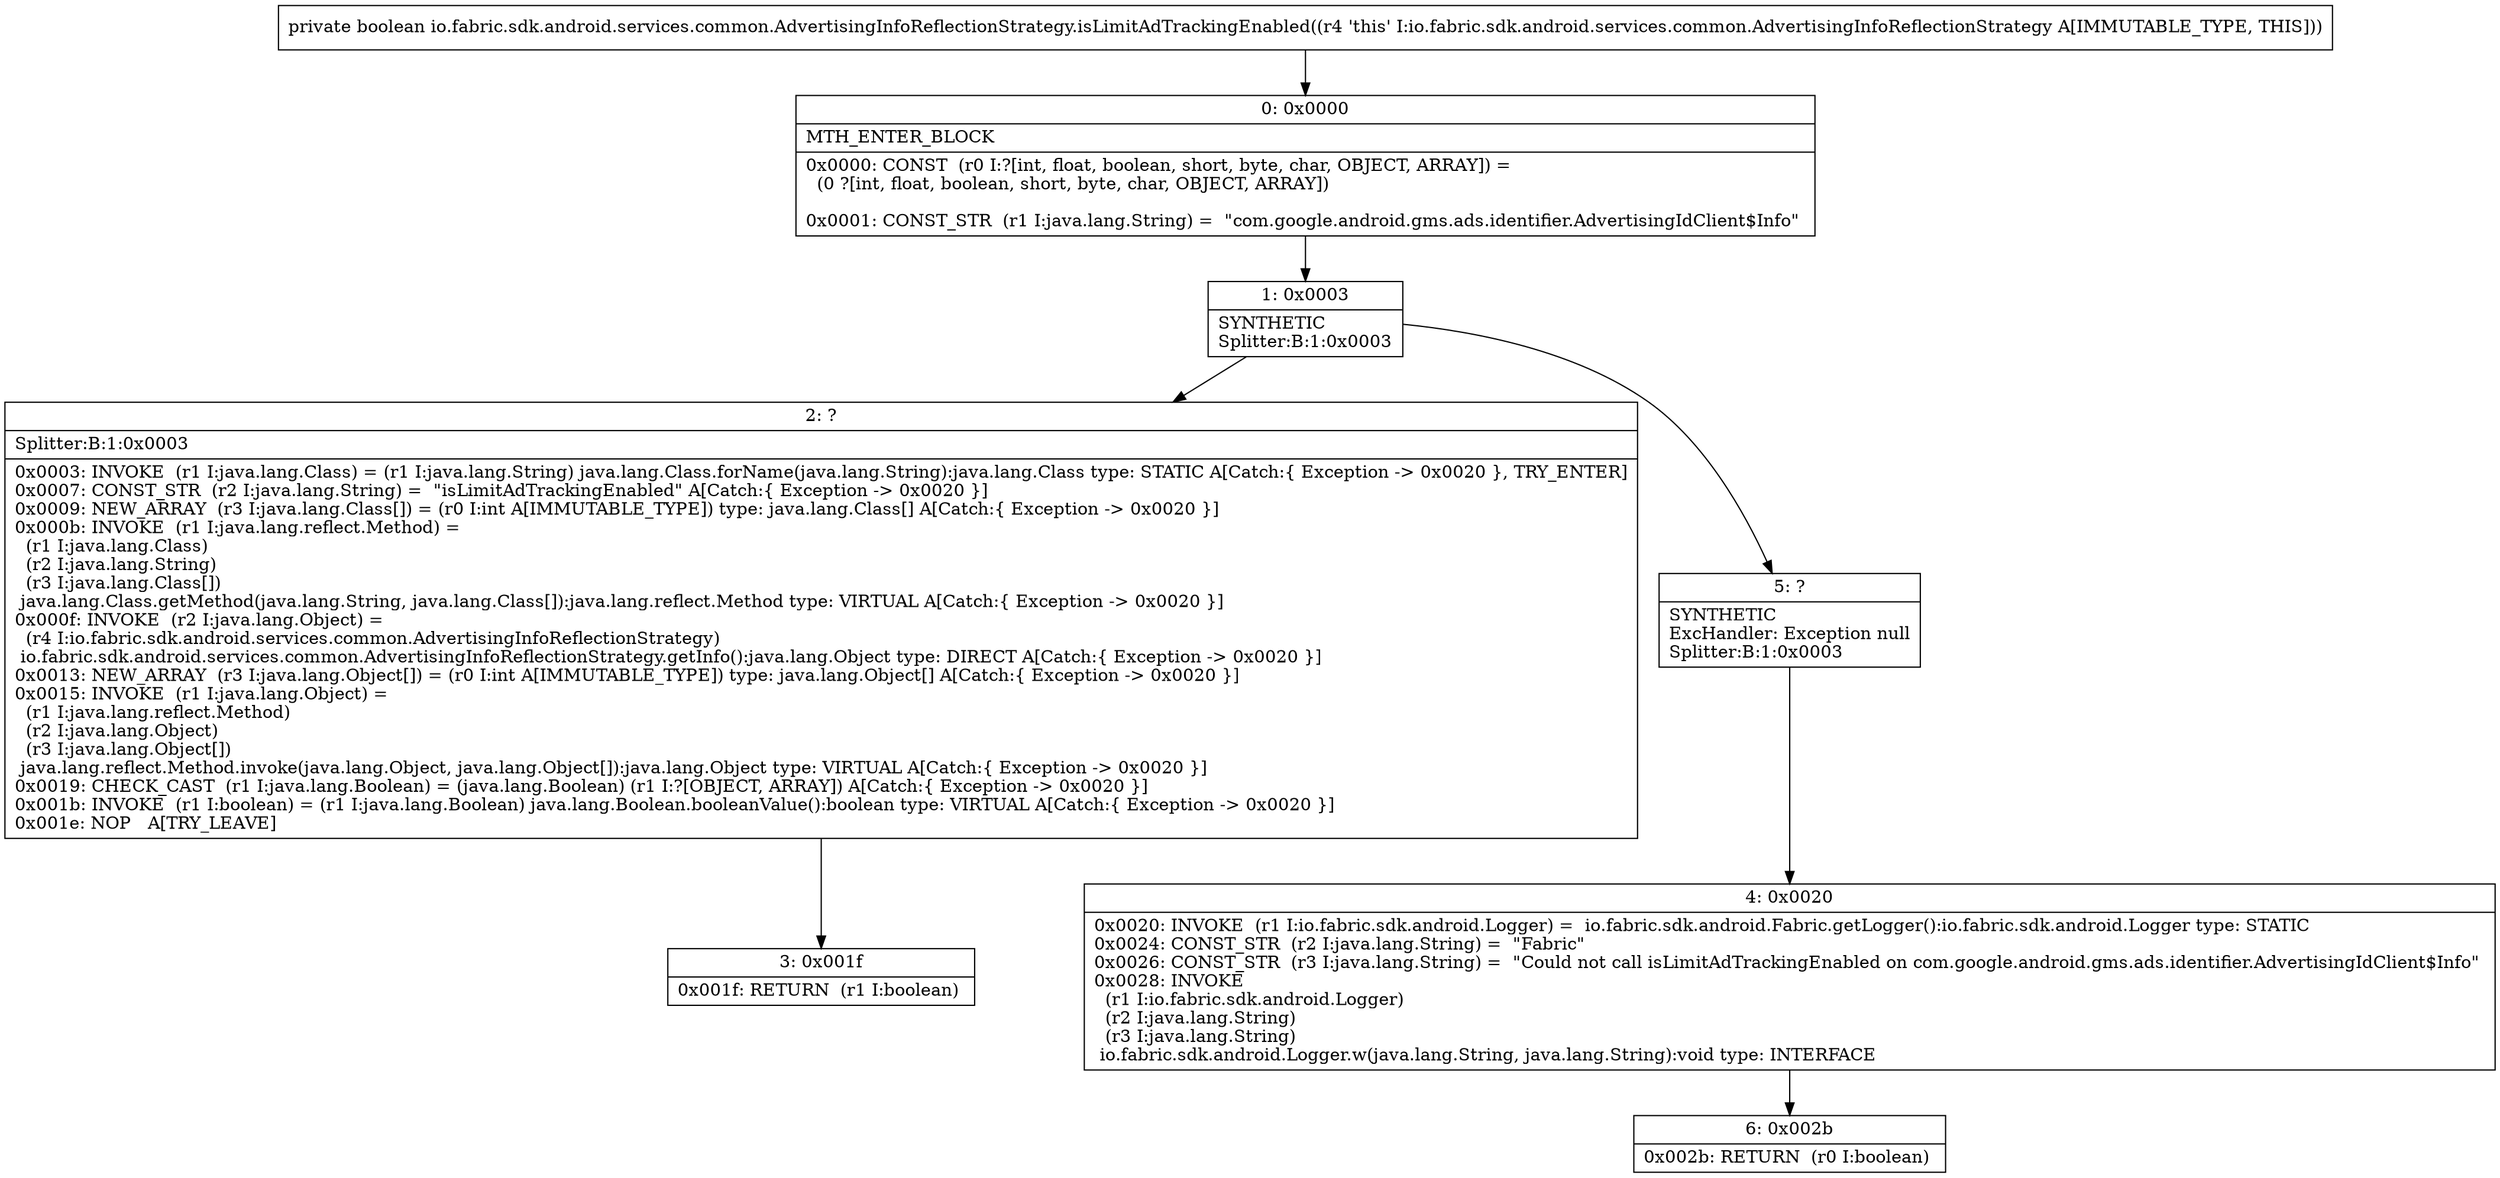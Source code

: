 digraph "CFG forio.fabric.sdk.android.services.common.AdvertisingInfoReflectionStrategy.isLimitAdTrackingEnabled()Z" {
Node_0 [shape=record,label="{0\:\ 0x0000|MTH_ENTER_BLOCK\l|0x0000: CONST  (r0 I:?[int, float, boolean, short, byte, char, OBJECT, ARRAY]) = \l  (0 ?[int, float, boolean, short, byte, char, OBJECT, ARRAY])\l \l0x0001: CONST_STR  (r1 I:java.lang.String) =  \"com.google.android.gms.ads.identifier.AdvertisingIdClient$Info\" \l}"];
Node_1 [shape=record,label="{1\:\ 0x0003|SYNTHETIC\lSplitter:B:1:0x0003\l}"];
Node_2 [shape=record,label="{2\:\ ?|Splitter:B:1:0x0003\l|0x0003: INVOKE  (r1 I:java.lang.Class) = (r1 I:java.lang.String) java.lang.Class.forName(java.lang.String):java.lang.Class type: STATIC A[Catch:\{ Exception \-\> 0x0020 \}, TRY_ENTER]\l0x0007: CONST_STR  (r2 I:java.lang.String) =  \"isLimitAdTrackingEnabled\" A[Catch:\{ Exception \-\> 0x0020 \}]\l0x0009: NEW_ARRAY  (r3 I:java.lang.Class[]) = (r0 I:int A[IMMUTABLE_TYPE]) type: java.lang.Class[] A[Catch:\{ Exception \-\> 0x0020 \}]\l0x000b: INVOKE  (r1 I:java.lang.reflect.Method) = \l  (r1 I:java.lang.Class)\l  (r2 I:java.lang.String)\l  (r3 I:java.lang.Class[])\l java.lang.Class.getMethod(java.lang.String, java.lang.Class[]):java.lang.reflect.Method type: VIRTUAL A[Catch:\{ Exception \-\> 0x0020 \}]\l0x000f: INVOKE  (r2 I:java.lang.Object) = \l  (r4 I:io.fabric.sdk.android.services.common.AdvertisingInfoReflectionStrategy)\l io.fabric.sdk.android.services.common.AdvertisingInfoReflectionStrategy.getInfo():java.lang.Object type: DIRECT A[Catch:\{ Exception \-\> 0x0020 \}]\l0x0013: NEW_ARRAY  (r3 I:java.lang.Object[]) = (r0 I:int A[IMMUTABLE_TYPE]) type: java.lang.Object[] A[Catch:\{ Exception \-\> 0x0020 \}]\l0x0015: INVOKE  (r1 I:java.lang.Object) = \l  (r1 I:java.lang.reflect.Method)\l  (r2 I:java.lang.Object)\l  (r3 I:java.lang.Object[])\l java.lang.reflect.Method.invoke(java.lang.Object, java.lang.Object[]):java.lang.Object type: VIRTUAL A[Catch:\{ Exception \-\> 0x0020 \}]\l0x0019: CHECK_CAST  (r1 I:java.lang.Boolean) = (java.lang.Boolean) (r1 I:?[OBJECT, ARRAY]) A[Catch:\{ Exception \-\> 0x0020 \}]\l0x001b: INVOKE  (r1 I:boolean) = (r1 I:java.lang.Boolean) java.lang.Boolean.booleanValue():boolean type: VIRTUAL A[Catch:\{ Exception \-\> 0x0020 \}]\l0x001e: NOP   A[TRY_LEAVE]\l}"];
Node_3 [shape=record,label="{3\:\ 0x001f|0x001f: RETURN  (r1 I:boolean) \l}"];
Node_4 [shape=record,label="{4\:\ 0x0020|0x0020: INVOKE  (r1 I:io.fabric.sdk.android.Logger) =  io.fabric.sdk.android.Fabric.getLogger():io.fabric.sdk.android.Logger type: STATIC \l0x0024: CONST_STR  (r2 I:java.lang.String) =  \"Fabric\" \l0x0026: CONST_STR  (r3 I:java.lang.String) =  \"Could not call isLimitAdTrackingEnabled on com.google.android.gms.ads.identifier.AdvertisingIdClient$Info\" \l0x0028: INVOKE  \l  (r1 I:io.fabric.sdk.android.Logger)\l  (r2 I:java.lang.String)\l  (r3 I:java.lang.String)\l io.fabric.sdk.android.Logger.w(java.lang.String, java.lang.String):void type: INTERFACE \l}"];
Node_5 [shape=record,label="{5\:\ ?|SYNTHETIC\lExcHandler: Exception null\lSplitter:B:1:0x0003\l}"];
Node_6 [shape=record,label="{6\:\ 0x002b|0x002b: RETURN  (r0 I:boolean) \l}"];
MethodNode[shape=record,label="{private boolean io.fabric.sdk.android.services.common.AdvertisingInfoReflectionStrategy.isLimitAdTrackingEnabled((r4 'this' I:io.fabric.sdk.android.services.common.AdvertisingInfoReflectionStrategy A[IMMUTABLE_TYPE, THIS])) }"];
MethodNode -> Node_0;
Node_0 -> Node_1;
Node_1 -> Node_2;
Node_1 -> Node_5;
Node_2 -> Node_3;
Node_4 -> Node_6;
Node_5 -> Node_4;
}

